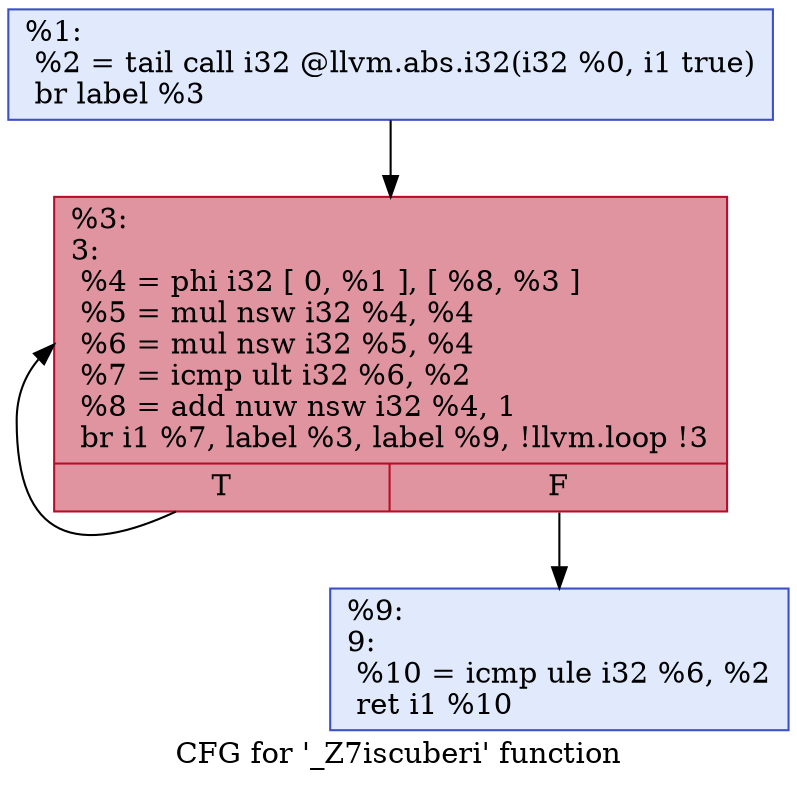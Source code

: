 digraph "CFG for '_Z7iscuberi' function" {
	label="CFG for '_Z7iscuberi' function";

	Node0x563ea0fda3c0 [shape=record,color="#3d50c3ff", style=filled, fillcolor="#b9d0f970",label="{%1:\l  %2 = tail call i32 @llvm.abs.i32(i32 %0, i1 true)\l  br label %3\l}"];
	Node0x563ea0fda3c0 -> Node0x563ea0fdacd0;
	Node0x563ea0fdacd0 [shape=record,color="#b70d28ff", style=filled, fillcolor="#b70d2870",label="{%3:\l3:                                                \l  %4 = phi i32 [ 0, %1 ], [ %8, %3 ]\l  %5 = mul nsw i32 %4, %4\l  %6 = mul nsw i32 %5, %4\l  %7 = icmp ult i32 %6, %2\l  %8 = add nuw nsw i32 %4, 1\l  br i1 %7, label %3, label %9, !llvm.loop !3\l|{<s0>T|<s1>F}}"];
	Node0x563ea0fdacd0:s0 -> Node0x563ea0fdacd0;
	Node0x563ea0fdacd0:s1 -> Node0x563ea0fdaea0;
	Node0x563ea0fdaea0 [shape=record,color="#3d50c3ff", style=filled, fillcolor="#b9d0f970",label="{%9:\l9:                                                \l  %10 = icmp ule i32 %6, %2\l  ret i1 %10\l}"];
}
